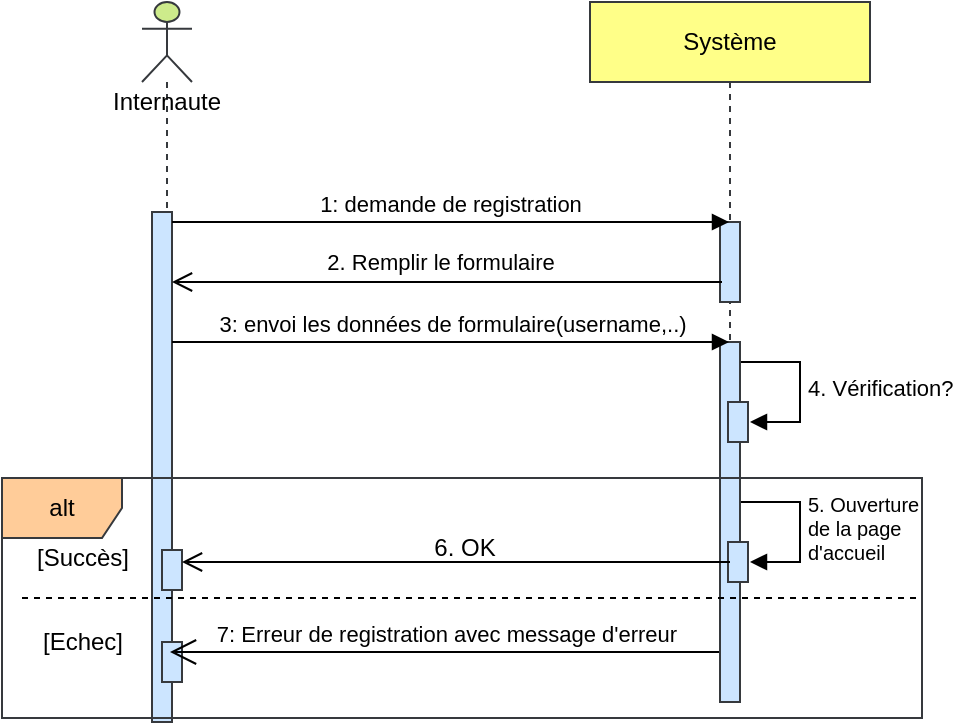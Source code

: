 <mxfile version="24.7.14">
  <diagram id="XXXXXXXXXX" name="Page-1">
    <mxGraphModel dx="761" dy="524" grid="1" gridSize="10" guides="1" tooltips="1" connect="1" arrows="1" fold="1" page="1" pageScale="1" pageWidth="827" pageHeight="1169" math="0" shadow="0">
      <root>
        <mxCell id="0" />
        <mxCell id="1" parent="0" />
        <mxCell id="2" value="Internaute" style="shape=umlLifeline;participant=umlActor;perimeter=lifelinePerimeter;whiteSpace=wrap;html=1;container=1;collapsible=0;recursiveResize=0;verticalAlign=top;spacingTop=36;outlineConnect=0;fillColor=#cdeb8b;strokeColor=#36393d;" parent="1" vertex="1">
          <mxGeometry x="120" y="10" width="25" height="360" as="geometry" />
        </mxCell>
        <mxCell id="FYmzxbrKtwJfaqk07coD-15" value="" style="html=1;points=[[0,0,0,0,5],[0,1,0,0,-5],[1,0,0,0,5],[1,1,0,0,-5]];perimeter=orthogonalPerimeter;outlineConnect=0;targetShapes=umlLifeline;portConstraint=eastwest;newEdgeStyle={&quot;curved&quot;:0,&quot;rounded&quot;:0};fillColor=#cce5ff;strokeColor=#36393d;" vertex="1" parent="2">
          <mxGeometry x="5" y="105" width="10" height="255" as="geometry" />
        </mxCell>
        <mxCell id="FYmzxbrKtwJfaqk07coD-36" value="" style="html=1;points=[[0,0,0,0,5],[0,1,0,0,-5],[1,0,0,0,5],[1,1,0,0,-5]];perimeter=orthogonalPerimeter;outlineConnect=0;targetShapes=umlLifeline;portConstraint=eastwest;newEdgeStyle={&quot;curved&quot;:0,&quot;rounded&quot;:0};fillColor=#cce5ff;strokeColor=#36393d;" vertex="1" parent="2">
          <mxGeometry x="10" y="320" width="10" height="20" as="geometry" />
        </mxCell>
        <mxCell id="3" value="Système" style="shape=umlLifeline;perimeter=lifelinePerimeter;whiteSpace=wrap;html=1;container=1;collapsible=0;recursiveResize=0;outlineConnect=0;fillColor=#ffff88;strokeColor=#36393d;" parent="1" vertex="1">
          <mxGeometry x="344" y="10" width="140" height="350" as="geometry" />
        </mxCell>
        <mxCell id="FYmzxbrKtwJfaqk07coD-16" value="" style="html=1;points=[[0,0,0,0,5],[0,1,0,0,-5],[1,0,0,0,5],[1,1,0,0,-5]];perimeter=orthogonalPerimeter;outlineConnect=0;targetShapes=umlLifeline;portConstraint=eastwest;newEdgeStyle={&quot;curved&quot;:0,&quot;rounded&quot;:0};fillColor=#cce5ff;strokeColor=#36393d;" vertex="1" parent="3">
          <mxGeometry x="65" y="110" width="10" height="40" as="geometry" />
        </mxCell>
        <mxCell id="13" value="7: Erreur de registration avec message d&#39;erreur" style="html=1;verticalAlign=bottom;endArrow=open;endSize=11;startSize=0;jumpSize=14;" parent="3" edge="1">
          <mxGeometry relative="1" as="geometry">
            <mxPoint x="65" y="325" as="sourcePoint" />
            <mxPoint x="-210" y="325" as="targetPoint" />
            <Array as="points">
              <mxPoint x="-95" y="325" />
            </Array>
          </mxGeometry>
        </mxCell>
        <mxCell id="FYmzxbrKtwJfaqk07coD-29" value="&lt;div style=&quot;font-size: 10px;&quot;&gt;&lt;font style=&quot;font-size: 10px;&quot;&gt;5. Ouverture&amp;nbsp;&lt;/font&gt;&lt;/div&gt;&lt;div style=&quot;font-size: 10px;&quot;&gt;&lt;font style=&quot;font-size: 10px;&quot;&gt;de la page&amp;nbsp;&lt;/font&gt;&lt;/div&gt;&lt;div style=&quot;font-size: 10px;&quot;&gt;&lt;font style=&quot;font-size: 10px;&quot;&gt;d&#39;accueil&lt;/font&gt;&lt;/div&gt;" style="html=1;align=left;spacingLeft=2;endArrow=block;rounded=0;edgeStyle=orthogonalEdgeStyle;curved=0;rounded=0;" edge="1" parent="3">
          <mxGeometry relative="1" as="geometry">
            <mxPoint x="75" y="250" as="sourcePoint" />
            <Array as="points">
              <mxPoint x="105" y="280" />
            </Array>
            <mxPoint x="80" y="280" as="targetPoint" />
          </mxGeometry>
        </mxCell>
        <mxCell id="FYmzxbrKtwJfaqk07coD-40" value="" style="html=1;verticalAlign=bottom;endArrow=open;endSize=8;" edge="1" parent="3" target="FYmzxbrKtwJfaqk07coD-15">
          <mxGeometry relative="1" as="geometry">
            <mxPoint x="66" y="140" as="sourcePoint" />
            <mxPoint x="-204" y="140" as="targetPoint" />
            <Array as="points">
              <mxPoint x="-89.5" y="140" />
            </Array>
          </mxGeometry>
        </mxCell>
        <mxCell id="FYmzxbrKtwJfaqk07coD-42" value="2. Remplir le formulaire" style="edgeLabel;html=1;align=center;verticalAlign=middle;resizable=0;points=[];" vertex="1" connectable="0" parent="FYmzxbrKtwJfaqk07coD-40">
          <mxGeometry x="0.307" relative="1" as="geometry">
            <mxPoint x="38" y="-10" as="offset" />
          </mxGeometry>
        </mxCell>
        <mxCell id="FYmzxbrKtwJfaqk07coD-43" value="4. Vérification?" style="html=1;align=left;spacingLeft=2;endArrow=block;rounded=0;edgeStyle=orthogonalEdgeStyle;curved=0;rounded=0;" edge="1" parent="3">
          <mxGeometry relative="1" as="geometry">
            <mxPoint x="75" y="180" as="sourcePoint" />
            <Array as="points">
              <mxPoint x="105" y="210" />
            </Array>
            <mxPoint x="80" y="210" as="targetPoint" />
          </mxGeometry>
        </mxCell>
        <mxCell id="FYmzxbrKtwJfaqk07coD-44" value="" style="html=1;points=[[0,0,0,0,5],[0,1,0,0,-5],[1,0,0,0,5],[1,1,0,0,-5]];perimeter=orthogonalPerimeter;outlineConnect=0;targetShapes=umlLifeline;portConstraint=eastwest;newEdgeStyle={&quot;curved&quot;:0,&quot;rounded&quot;:0};fillColor=#cce5ff;strokeColor=#36393d;" vertex="1" parent="3">
          <mxGeometry x="65" y="170" width="10" height="180" as="geometry" />
        </mxCell>
        <mxCell id="FYmzxbrKtwJfaqk07coD-49" value="" style="html=1;points=[[0,0,0,0,5],[0,1,0,0,-5],[1,0,0,0,5],[1,1,0,0,-5]];perimeter=orthogonalPerimeter;outlineConnect=0;targetShapes=umlLifeline;portConstraint=eastwest;newEdgeStyle={&quot;curved&quot;:0,&quot;rounded&quot;:0};fillColor=#cce5ff;strokeColor=#36393d;" vertex="1" parent="3">
          <mxGeometry x="69" y="200" width="10" height="20" as="geometry" />
        </mxCell>
        <mxCell id="FYmzxbrKtwJfaqk07coD-50" value="" style="html=1;points=[[0,0,0,0,5],[0,1,0,0,-5],[1,0,0,0,5],[1,1,0,0,-5]];perimeter=orthogonalPerimeter;outlineConnect=0;targetShapes=umlLifeline;portConstraint=eastwest;newEdgeStyle={&quot;curved&quot;:0,&quot;rounded&quot;:0};fillColor=#cce5ff;strokeColor=#36393d;" vertex="1" parent="3">
          <mxGeometry x="69" y="270" width="10" height="20" as="geometry" />
        </mxCell>
        <mxCell id="9" value="[Succès]" style="text;html=1;align=center;verticalAlign=middle;resizable=0;points=[];autosize=1;strokeColor=none;" parent="1" vertex="1">
          <mxGeometry x="60" y="278" width="60" height="20" as="geometry" />
        </mxCell>
        <mxCell id="12" value="[Echec]" style="text;html=1;align=center;verticalAlign=middle;resizable=0;points=[];autosize=1;strokeColor=none;" parent="1" vertex="1">
          <mxGeometry x="60" y="320" width="60" height="20" as="geometry" />
        </mxCell>
        <mxCell id="FYmzxbrKtwJfaqk07coD-33" value="" style="line;strokeWidth=1;fillColor=none;align=left;verticalAlign=middle;spacingTop=-1;spacingLeft=3;spacingRight=3;rotatable=0;labelPosition=right;points=[];portConstraint=eastwest;strokeColor=inherit;dashed=1;" vertex="1" parent="1">
          <mxGeometry x="60" y="304" width="450" height="8" as="geometry" />
        </mxCell>
        <mxCell id="8" value="alt" style="shape=umlFrame;whiteSpace=wrap;html=1;fillColor=#ffcc99;strokeColor=#36393d;" parent="1" vertex="1">
          <mxGeometry x="50" y="248" width="460" height="120" as="geometry" />
        </mxCell>
        <mxCell id="FYmzxbrKtwJfaqk07coD-38" value="1: demande de registration" style="html=1;verticalAlign=bottom;endArrow=block;" edge="1" parent="1">
          <mxGeometry x="-0.002" width="80" relative="1" as="geometry">
            <mxPoint x="135" y="120" as="sourcePoint" />
            <mxPoint x="413.5" y="120" as="targetPoint" />
            <Array as="points">
              <mxPoint x="250" y="120" />
            </Array>
            <mxPoint as="offset" />
          </mxGeometry>
        </mxCell>
        <mxCell id="4" value="3: envoi les données de formulaire(username,..)" style="html=1;verticalAlign=bottom;endArrow=block;" parent="1" edge="1">
          <mxGeometry width="80" relative="1" as="geometry">
            <mxPoint x="135" y="180" as="sourcePoint" />
            <mxPoint x="413.5" y="180" as="targetPoint" />
            <Array as="points">
              <mxPoint x="250" y="180" />
            </Array>
          </mxGeometry>
        </mxCell>
        <mxCell id="FYmzxbrKtwJfaqk07coD-25" value="" style="html=1;points=[[0,0,0,0,5],[0,1,0,0,-5],[1,0,0,0,5],[1,1,0,0,-5]];perimeter=orthogonalPerimeter;outlineConnect=0;targetShapes=umlLifeline;portConstraint=eastwest;newEdgeStyle={&quot;curved&quot;:0,&quot;rounded&quot;:0};fillColor=#cce5ff;strokeColor=#36393d;" vertex="1" parent="1">
          <mxGeometry x="130" y="284" width="10" height="20" as="geometry" />
        </mxCell>
        <mxCell id="FYmzxbrKtwJfaqk07coD-51" value="" style="html=1;verticalAlign=bottom;endArrow=open;endSize=8;" edge="1" parent="1">
          <mxGeometry relative="1" as="geometry">
            <mxPoint x="414" y="290" as="sourcePoint" />
            <mxPoint x="140" y="290" as="targetPoint" />
            <Array as="points">
              <mxPoint x="254.5" y="290" />
            </Array>
          </mxGeometry>
        </mxCell>
        <mxCell id="FYmzxbrKtwJfaqk07coD-56" value="6. OK" style="text;html=1;align=center;verticalAlign=middle;resizable=0;points=[];autosize=1;strokeColor=none;fillColor=none;" vertex="1" parent="1">
          <mxGeometry x="256" y="268" width="50" height="30" as="geometry" />
        </mxCell>
      </root>
    </mxGraphModel>
  </diagram>
</mxfile>
